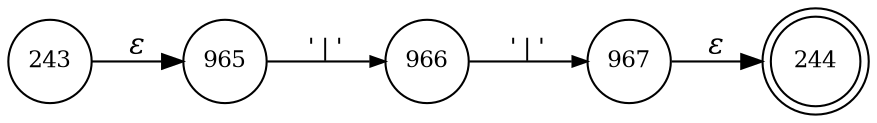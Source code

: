 digraph ATN {
rankdir=LR;
s244[fontsize=11, label="244", shape=doublecircle, fixedsize=true, width=.6];
s243[fontsize=11,label="243", shape=circle, fixedsize=true, width=.55, peripheries=1];
s965[fontsize=11,label="965", shape=circle, fixedsize=true, width=.55, peripheries=1];
s966[fontsize=11,label="966", shape=circle, fixedsize=true, width=.55, peripheries=1];
s967[fontsize=11,label="967", shape=circle, fixedsize=true, width=.55, peripheries=1];
s243 -> s965 [fontname="Times-Italic", label="&epsilon;"];
s965 -> s966 [fontsize=11, fontname="Courier", arrowsize=.7, label = "'|'", arrowhead = normal];
s966 -> s967 [fontsize=11, fontname="Courier", arrowsize=.7, label = "'|'", arrowhead = normal];
s967 -> s244 [fontname="Times-Italic", label="&epsilon;"];
}